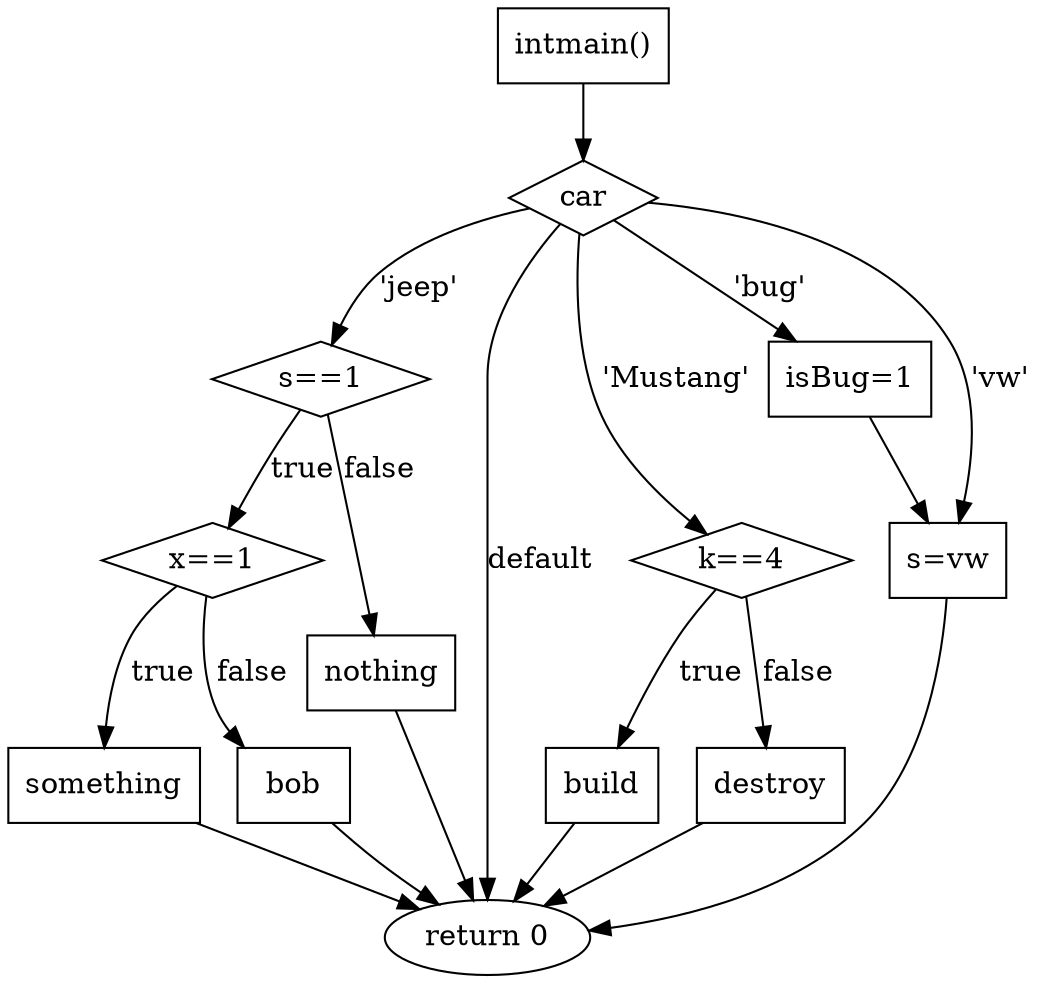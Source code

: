 digraph{
 node[shape = rectangle]
 
"intmain()"-> 0
0[label = "car" shape = diamond]
0->1[label ="'jeep'"]
1[label = "s==1" shape = diamond]
1->2[label = true]
2[label = "x==1" shape = diamond]
2->3[label = true]
3[label = "something"]
3->-1
2->4[label = false]
4[label = "bob"]
4->-1
1->5[label = false]
5[label = "nothing"]
5->-1
0->6[label ="'Mustang'"]
6[label = "k==4" shape = diamond]
6->7[label = true]
7[label = "build"]
7->-1
6->8[label = false]
8[label = "destroy"]
8->-1
0->9[label ="'bug'"]
9[label = "isBug=1"]
9->10
0->10[label ="'vw'"]
10[label = "s=vw"]
10->-1
0->-1[label = "default"]
-1[label = "return 0",shape=oval]
}
